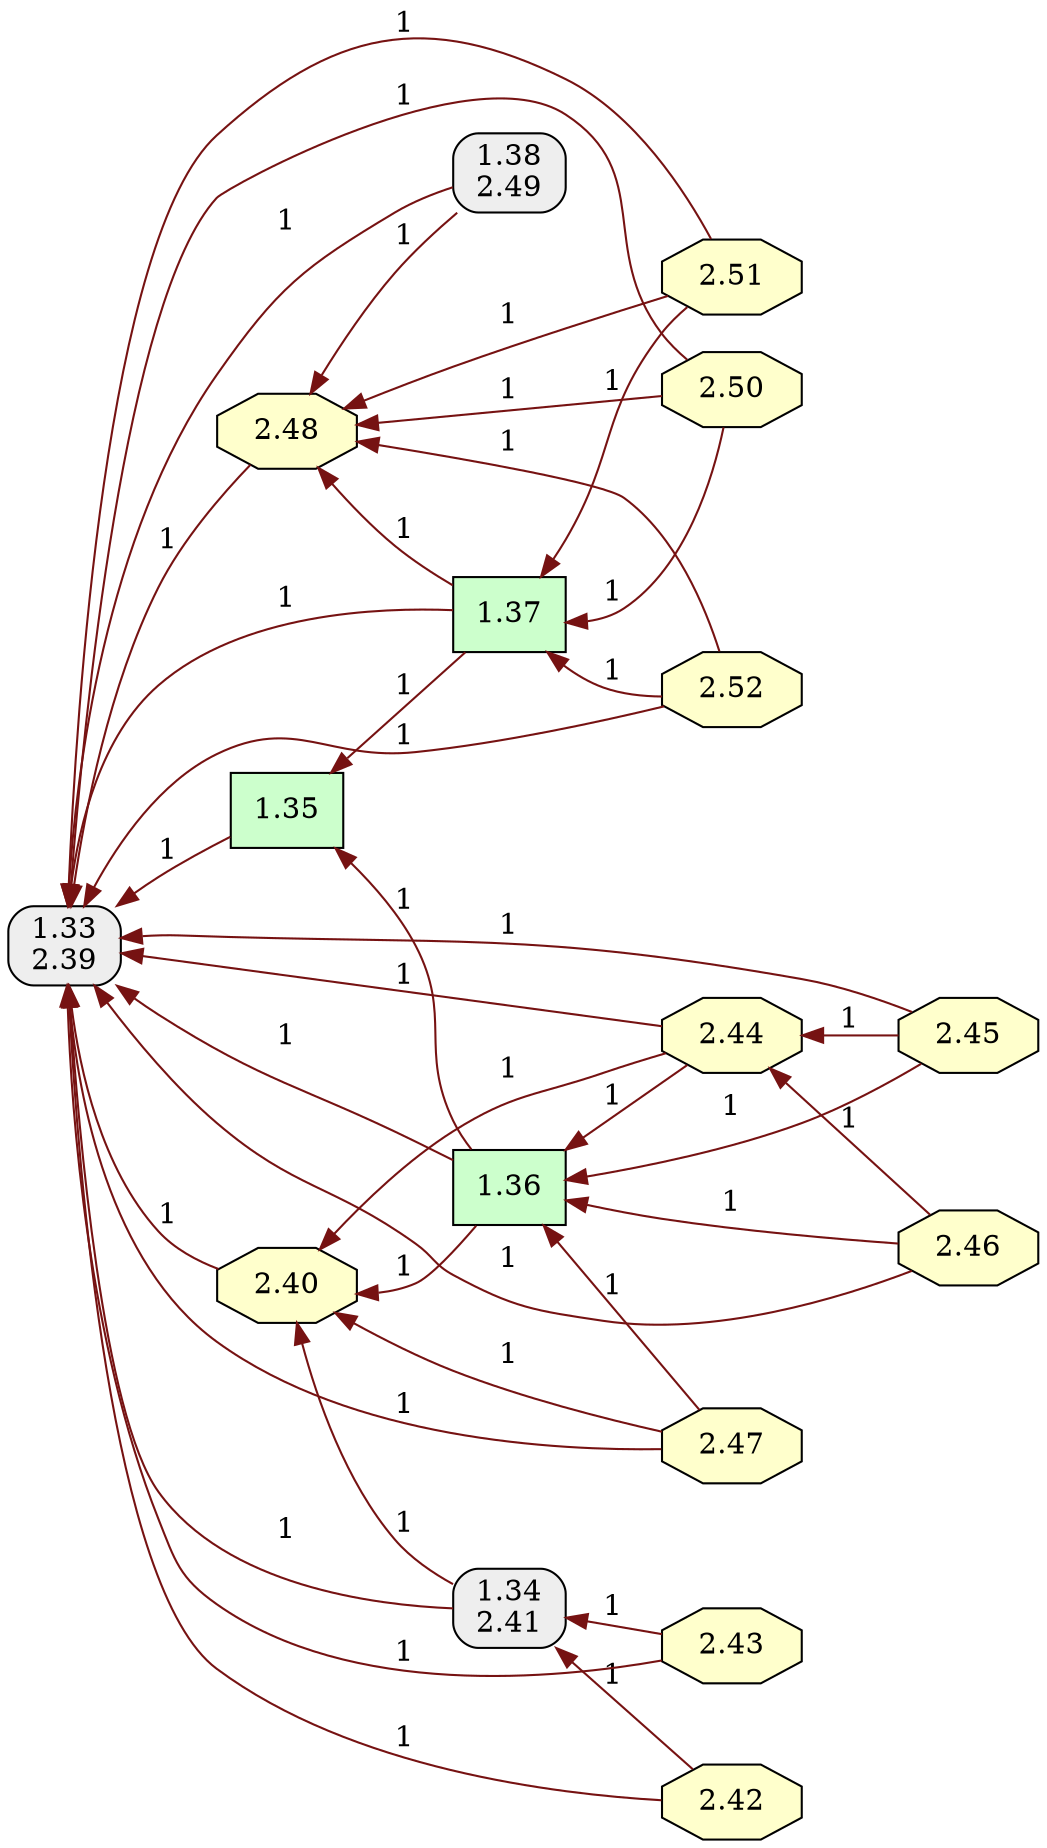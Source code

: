 digraph {

rankdir = RL

"1.33\n2.39" [shape=box style="filled,rounded" fillcolor="#EEEEEE"]
"1.34\n2.41" [shape=box style="filled,rounded" fillcolor="#EEEEEE"]
"1.35" [shape=box style="filled" fillcolor="#CCFFCC"]
"1.36" [shape=box style="filled" fillcolor="#CCFFCC"]
"1.37" [shape=box style="filled" fillcolor="#CCFFCC"]
"1.38\n2.49" [shape=box style="filled,rounded" fillcolor="#EEEEEE"]
"2.40" [shape=octagon style="filled" fillcolor="#FFFFCC"]
"2.42" [shape=octagon style="filled" fillcolor="#FFFFCC"]
"2.43" [shape=octagon style="filled" fillcolor="#FFFFCC"]
"2.44" [shape=octagon style="filled" fillcolor="#FFFFCC"]
"2.45" [shape=octagon style="filled" fillcolor="#FFFFCC"]
"2.46" [shape=octagon style="filled" fillcolor="#FFFFCC"]
"2.47" [shape=octagon style="filled" fillcolor="#FFFFCC"]
"2.48" [shape=octagon style="filled" fillcolor="#FFFFCC"]
"2.50" [shape=octagon style="filled" fillcolor="#FFFFCC"]
"2.51" [shape=octagon style="filled" fillcolor="#FFFFCC"]
"2.52" [shape=octagon style="filled" fillcolor="#FFFFCC"]
"1.34\n2.41" -> "1.33\n2.39" [style=filled,label=1,color="#761212"];
"1.34\n2.41" -> "2.40" [style=filled,label=1,color="#761212"];
"1.35" -> "1.33\n2.39" [style=filled,label=1,color="#761212"];
"1.36" -> "1.33\n2.39" [style=filled,label=1,color="#761212"];
"1.36" -> "1.35" [style=filled,label=1,color="#761212"];
"1.36" -> "2.40" [style=filled,label=1,color="#761212"];
"1.37" -> "1.33\n2.39" [style=filled,label=1,color="#761212"];
"1.37" -> "1.35" [style=filled,label=1,color="#761212"];
"1.37" -> "2.48" [style=filled,label=1,color="#761212"];
"1.38\n2.49" -> "1.33\n2.39" [style=filled,label=1,color="#761212"];
"1.38\n2.49" -> "2.48" [style=filled,label=1,color="#761212"];
"2.40" -> "1.33\n2.39" [style=filled,label=1,color="#761212"];
"2.42" -> "1.33\n2.39" [style=filled,label=1,color="#761212"];
"2.42" -> "1.34\n2.41" [style=filled,label=1,color="#761212"];
"2.43" -> "1.33\n2.39" [style=filled,label=1,color="#761212"];
"2.43" -> "1.34\n2.41" [style=filled,label=1,color="#761212"];
"2.44" -> "1.33\n2.39" [style=filled,label=1,color="#761212"];
"2.44" -> "1.36" [style=filled,label=1,color="#761212"];
"2.44" -> "2.40" [style=filled,label=1,color="#761212"];
"2.45" -> "1.33\n2.39" [style=filled,label=1,color="#761212"];
"2.45" -> "1.36" [style=filled,label=1,color="#761212"];
"2.45" -> "2.44" [style=filled,label=1,color="#761212"];
"2.46" -> "1.33\n2.39" [style=filled,label=1,color="#761212"];
"2.46" -> "1.36" [style=filled,label=1,color="#761212"];
"2.46" -> "2.44" [style=filled,label=1,color="#761212"];
"2.47" -> "1.33\n2.39" [style=filled,label=1,color="#761212"];
"2.47" -> "1.36" [style=filled,label=1,color="#761212"];
"2.47" -> "2.40" [style=filled,label=1,color="#761212"];
"2.48" -> "1.33\n2.39" [style=filled,label=1,color="#761212"];
"2.50" -> "1.33\n2.39" [style=filled,label=1,color="#761212"];
"2.50" -> "1.37" [style=filled,label=1,color="#761212"];
"2.50" -> "2.48" [style=filled,label=1,color="#761212"];
"2.51" -> "1.33\n2.39" [style=filled,label=1,color="#761212"];
"2.51" -> "1.37" [style=filled,label=1,color="#761212"];
"2.51" -> "2.48" [style=filled,label=1,color="#761212"];
"2.52" -> "1.33\n2.39" [style=filled,label=1,color="#761212"];
"2.52" -> "1.37" [style=filled,label=1,color="#761212"];
"2.52" -> "2.48" [style=filled,label=1,color="#761212"];
}
